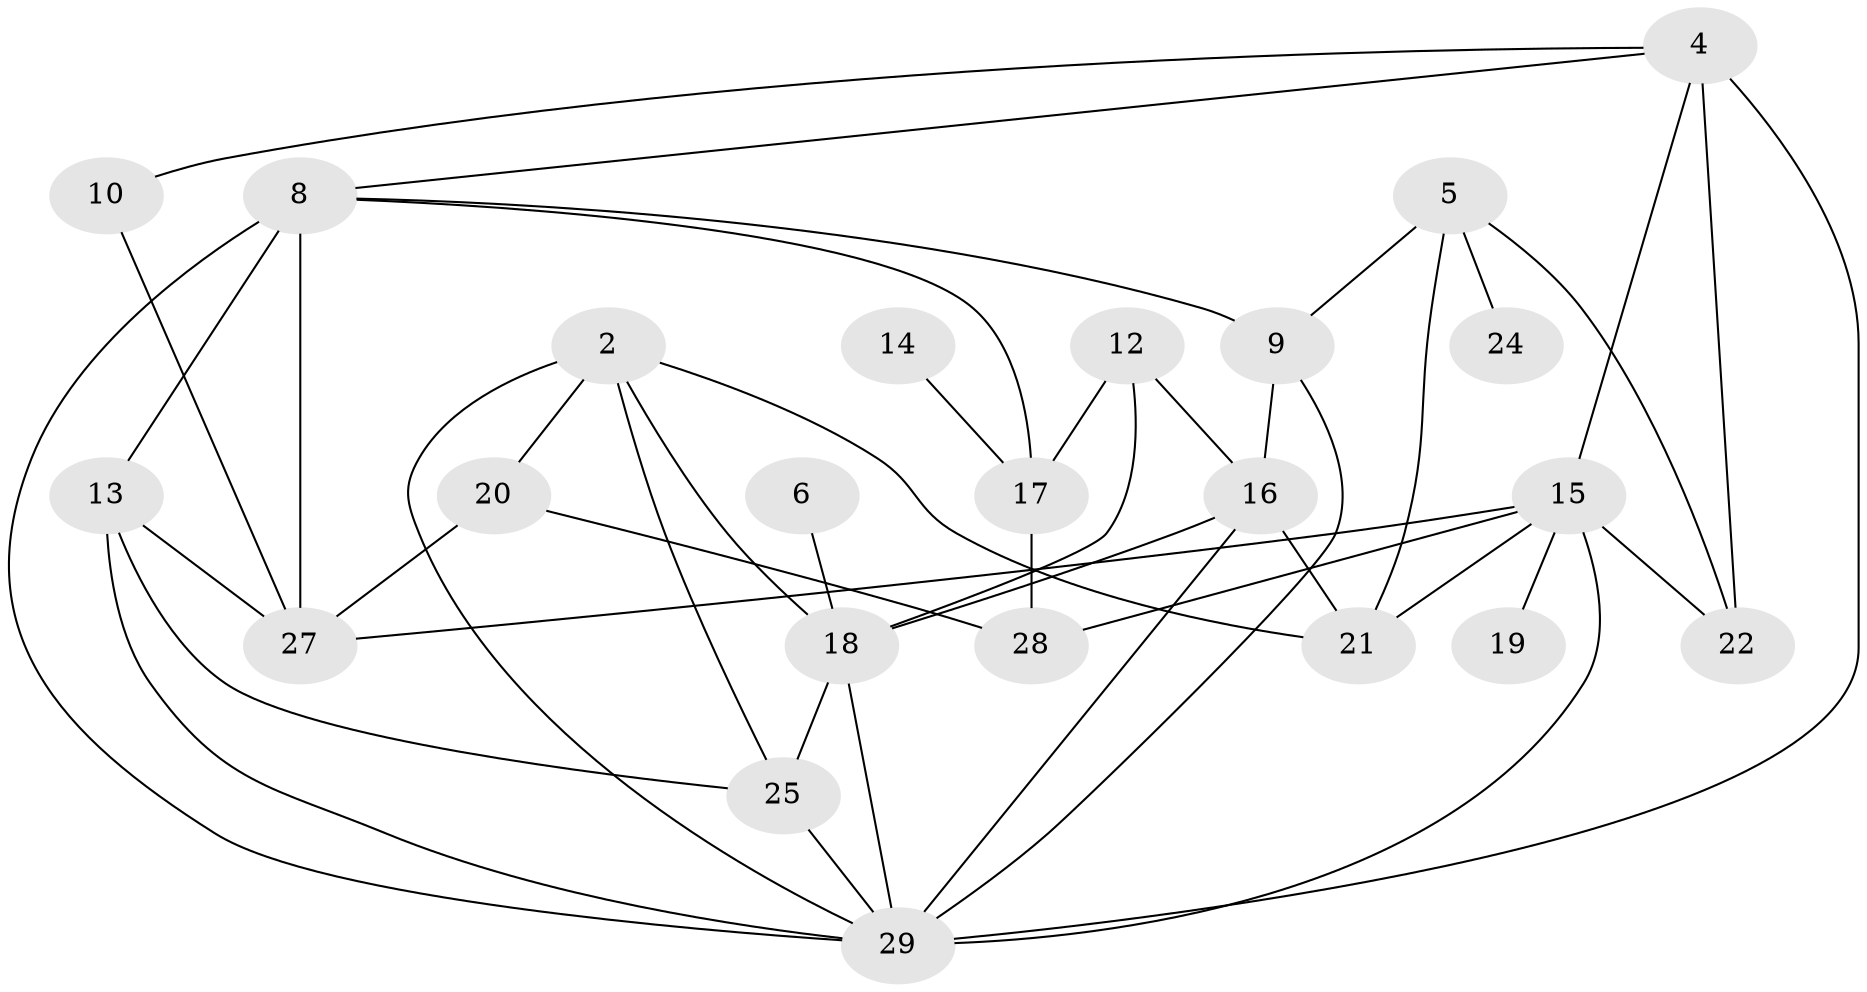// original degree distribution, {3: 0.3103448275862069, 2: 0.1206896551724138, 1: 0.13793103448275862, 5: 0.06896551724137931, 0: 0.08620689655172414, 4: 0.22413793103448276, 6: 0.05172413793103448}
// Generated by graph-tools (version 1.1) at 2025/00/03/09/25 03:00:54]
// undirected, 23 vertices, 45 edges
graph export_dot {
graph [start="1"]
  node [color=gray90,style=filled];
  2;
  4;
  5;
  6;
  8;
  9;
  10;
  12;
  13;
  14;
  15;
  16;
  17;
  18;
  19;
  20;
  21;
  22;
  24;
  25;
  27;
  28;
  29;
  2 -- 18 [weight=1.0];
  2 -- 20 [weight=1.0];
  2 -- 21 [weight=1.0];
  2 -- 25 [weight=1.0];
  2 -- 29 [weight=1.0];
  4 -- 8 [weight=1.0];
  4 -- 10 [weight=1.0];
  4 -- 15 [weight=1.0];
  4 -- 22 [weight=1.0];
  4 -- 29 [weight=2.0];
  5 -- 9 [weight=1.0];
  5 -- 21 [weight=1.0];
  5 -- 22 [weight=1.0];
  5 -- 24 [weight=1.0];
  6 -- 18 [weight=1.0];
  8 -- 9 [weight=1.0];
  8 -- 13 [weight=1.0];
  8 -- 17 [weight=1.0];
  8 -- 27 [weight=2.0];
  8 -- 29 [weight=1.0];
  9 -- 16 [weight=1.0];
  9 -- 29 [weight=1.0];
  10 -- 27 [weight=1.0];
  12 -- 16 [weight=1.0];
  12 -- 17 [weight=1.0];
  12 -- 18 [weight=1.0];
  13 -- 25 [weight=1.0];
  13 -- 27 [weight=1.0];
  13 -- 29 [weight=1.0];
  14 -- 17 [weight=1.0];
  15 -- 19 [weight=1.0];
  15 -- 21 [weight=1.0];
  15 -- 22 [weight=1.0];
  15 -- 27 [weight=1.0];
  15 -- 28 [weight=1.0];
  15 -- 29 [weight=1.0];
  16 -- 18 [weight=1.0];
  16 -- 21 [weight=2.0];
  16 -- 29 [weight=1.0];
  17 -- 28 [weight=1.0];
  18 -- 25 [weight=2.0];
  18 -- 29 [weight=2.0];
  20 -- 27 [weight=2.0];
  20 -- 28 [weight=1.0];
  25 -- 29 [weight=1.0];
}
